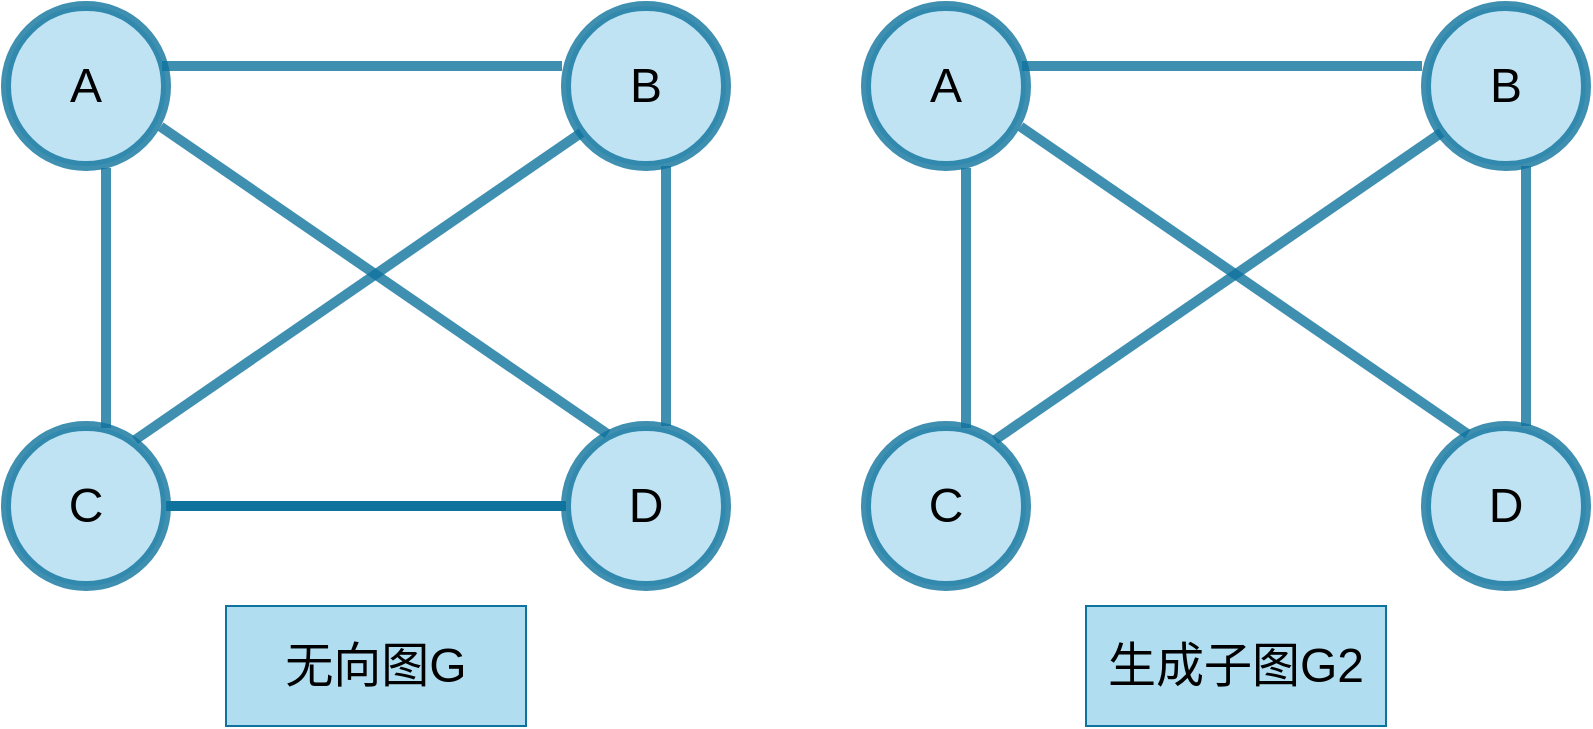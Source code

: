 <mxfile version="21.3.2" type="github">
  <diagram name="第 1 页" id="ftUdE1zqT58UjcB_WECc">
    <mxGraphModel dx="1379" dy="796" grid="1" gridSize="10" guides="1" tooltips="1" connect="1" arrows="1" fold="1" page="1" pageScale="1" pageWidth="827" pageHeight="1169" math="0" shadow="0">
      <root>
        <mxCell id="0" />
        <mxCell id="1" parent="0" />
        <mxCell id="TOGY20oigOAbaliG1M3j-7" value="&lt;font style=&quot;font-size: 24px;&quot;&gt;A&lt;/font&gt;" style="ellipse;whiteSpace=wrap;html=1;aspect=fixed;strokeWidth=5;strokeColor=#10739e;shadow=0;opacity=80;snapToPoint=1;fixDash=0;metaEdit=0;backgroundOutline=0;fillColor=#b1ddf0;" vertex="1" parent="1">
          <mxGeometry x="10" y="150" width="80" height="80" as="geometry" />
        </mxCell>
        <mxCell id="TOGY20oigOAbaliG1M3j-8" value="&lt;font style=&quot;font-size: 24px;&quot;&gt;D&lt;/font&gt;" style="ellipse;whiteSpace=wrap;html=1;aspect=fixed;strokeWidth=5;strokeColor=#10739e;shadow=0;opacity=80;snapToPoint=1;fixDash=0;metaEdit=0;backgroundOutline=0;fillColor=#b1ddf0;" vertex="1" parent="1">
          <mxGeometry x="290" y="360" width="80" height="80" as="geometry" />
        </mxCell>
        <mxCell id="TOGY20oigOAbaliG1M3j-27" style="edgeStyle=orthogonalEdgeStyle;rounded=0;orthogonalLoop=1;jettySize=auto;html=1;exitX=1;exitY=0.5;exitDx=0;exitDy=0;entryX=0;entryY=0.5;entryDx=0;entryDy=0;strokeWidth=5;endArrow=none;endFill=0;fillColor=#b1ddf0;strokeColor=#10739e;" edge="1" parent="1" source="TOGY20oigOAbaliG1M3j-9" target="TOGY20oigOAbaliG1M3j-8">
          <mxGeometry relative="1" as="geometry" />
        </mxCell>
        <mxCell id="TOGY20oigOAbaliG1M3j-9" value="&lt;font style=&quot;font-size: 24px;&quot;&gt;C&lt;/font&gt;" style="ellipse;whiteSpace=wrap;html=1;aspect=fixed;strokeWidth=5;strokeColor=#10739e;shadow=0;opacity=80;snapToPoint=1;fixDash=0;metaEdit=0;backgroundOutline=0;fillColor=#b1ddf0;" vertex="1" parent="1">
          <mxGeometry x="10" y="360" width="80" height="80" as="geometry" />
        </mxCell>
        <mxCell id="TOGY20oigOAbaliG1M3j-10" value="&lt;font style=&quot;font-size: 24px;&quot;&gt;B&lt;/font&gt;" style="ellipse;whiteSpace=wrap;html=1;aspect=fixed;strokeWidth=5;strokeColor=#10739e;shadow=0;opacity=80;snapToPoint=1;fixDash=0;metaEdit=0;backgroundOutline=0;fillColor=#b1ddf0;" vertex="1" parent="1">
          <mxGeometry x="290" y="150" width="80" height="80" as="geometry" />
        </mxCell>
        <mxCell id="TOGY20oigOAbaliG1M3j-11" value="" style="endArrow=none;html=1;rounded=0;exitX=1;exitY=0.5;exitDx=0;exitDy=0;entryX=0;entryY=0.5;entryDx=0;entryDy=0;strokeWidth=5;strokeColor=#10739e;shadow=0;opacity=80;snapToPoint=1;fixDash=0;metaEdit=0;backgroundOutline=0;endFill=0;startArrow=none;startFill=0;fillColor=#b1ddf0;" edge="1" parent="1">
          <mxGeometry width="50" height="50" relative="1" as="geometry">
            <mxPoint x="88" y="180" as="sourcePoint" />
            <mxPoint x="288.0" y="180" as="targetPoint" />
            <Array as="points">
              <mxPoint x="148" y="180" />
            </Array>
          </mxGeometry>
        </mxCell>
        <mxCell id="TOGY20oigOAbaliG1M3j-12" value="" style="endArrow=none;html=1;rounded=0;entryX=0;entryY=1;entryDx=0;entryDy=0;strokeWidth=5;strokeColor=#10739e;shadow=0;opacity=80;snapToPoint=1;fixDash=0;metaEdit=0;backgroundOutline=0;endFill=0;fillColor=#b1ddf0;startArrow=none;startFill=0;" edge="1" parent="1">
          <mxGeometry width="50" height="50" relative="1" as="geometry">
            <mxPoint x="74.5" y="367" as="sourcePoint" />
            <mxPoint x="297.716" y="213.284" as="targetPoint" />
          </mxGeometry>
        </mxCell>
        <mxCell id="TOGY20oigOAbaliG1M3j-13" value="" style="endArrow=none;html=1;rounded=0;exitX=1;exitY=1;exitDx=0;exitDy=0;strokeWidth=5;strokeColor=#10739e;shadow=0;opacity=80;snapToPoint=1;fixDash=0;metaEdit=0;backgroundOutline=0;endFill=0;fillColor=#b1ddf0;startArrow=none;startFill=0;" edge="1" parent="1">
          <mxGeometry width="50" height="50" relative="1" as="geometry">
            <mxPoint x="87.284" y="210.284" as="sourcePoint" />
            <mxPoint x="310.833" y="364" as="targetPoint" />
          </mxGeometry>
        </mxCell>
        <mxCell id="TOGY20oigOAbaliG1M3j-14" value="" style="endArrow=none;html=1;rounded=0;exitX=0.5;exitY=1;exitDx=0;exitDy=0;entryX=0.5;entryY=0;entryDx=0;entryDy=0;strokeWidth=5;strokeColor=#10739e;shadow=0;opacity=80;snapToPoint=1;fixDash=0;metaEdit=0;backgroundOutline=0;endFill=0;startArrow=none;startFill=0;fillColor=#b1ddf0;" edge="1" parent="1">
          <mxGeometry width="50" height="50" relative="1" as="geometry">
            <mxPoint x="60" y="231" as="sourcePoint" />
            <mxPoint x="60" y="361" as="targetPoint" />
          </mxGeometry>
        </mxCell>
        <mxCell id="TOGY20oigOAbaliG1M3j-15" value="" style="endArrow=none;html=1;rounded=0;exitX=0.5;exitY=1;exitDx=0;exitDy=0;strokeWidth=5;strokeColor=#10739e;shadow=0;opacity=80;snapToPoint=1;fixDash=0;metaEdit=0;backgroundOutline=0;endFill=0;startArrow=none;startFill=0;fillColor=#b1ddf0;" edge="1" parent="1">
          <mxGeometry width="50" height="50" relative="1" as="geometry">
            <mxPoint x="340" y="230" as="sourcePoint" />
            <mxPoint x="340" y="360" as="targetPoint" />
          </mxGeometry>
        </mxCell>
        <mxCell id="TOGY20oigOAbaliG1M3j-16" value="&lt;font style=&quot;font-size: 24px;&quot;&gt;无向图G&lt;/font&gt;" style="rounded=0;whiteSpace=wrap;html=1;fillColor=#b1ddf0;strokeColor=#10739e;" vertex="1" parent="1">
          <mxGeometry x="120" y="450" width="150" height="60" as="geometry" />
        </mxCell>
        <mxCell id="TOGY20oigOAbaliG1M3j-17" value="&lt;font style=&quot;font-size: 24px;&quot;&gt;A&lt;/font&gt;" style="ellipse;whiteSpace=wrap;html=1;aspect=fixed;strokeWidth=5;strokeColor=#10739e;shadow=0;opacity=80;snapToPoint=1;fixDash=0;metaEdit=0;backgroundOutline=0;fillColor=#b1ddf0;" vertex="1" parent="1">
          <mxGeometry x="440" y="150" width="80" height="80" as="geometry" />
        </mxCell>
        <mxCell id="TOGY20oigOAbaliG1M3j-18" value="&lt;font style=&quot;font-size: 24px;&quot;&gt;D&lt;/font&gt;" style="ellipse;whiteSpace=wrap;html=1;aspect=fixed;strokeWidth=5;strokeColor=#10739e;shadow=0;opacity=80;snapToPoint=1;fixDash=0;metaEdit=0;backgroundOutline=0;fillColor=#b1ddf0;" vertex="1" parent="1">
          <mxGeometry x="720" y="360" width="80" height="80" as="geometry" />
        </mxCell>
        <mxCell id="TOGY20oigOAbaliG1M3j-19" value="&lt;font style=&quot;font-size: 24px;&quot;&gt;C&lt;/font&gt;" style="ellipse;whiteSpace=wrap;html=1;aspect=fixed;strokeWidth=5;strokeColor=#10739e;shadow=0;opacity=80;snapToPoint=1;fixDash=0;metaEdit=0;backgroundOutline=0;fillColor=#b1ddf0;" vertex="1" parent="1">
          <mxGeometry x="440" y="360" width="80" height="80" as="geometry" />
        </mxCell>
        <mxCell id="TOGY20oigOAbaliG1M3j-20" value="&lt;font style=&quot;font-size: 24px;&quot;&gt;B&lt;/font&gt;" style="ellipse;whiteSpace=wrap;html=1;aspect=fixed;strokeWidth=5;strokeColor=#10739e;shadow=0;opacity=80;snapToPoint=1;fixDash=0;metaEdit=0;backgroundOutline=0;fillColor=#b1ddf0;" vertex="1" parent="1">
          <mxGeometry x="720" y="150" width="80" height="80" as="geometry" />
        </mxCell>
        <mxCell id="TOGY20oigOAbaliG1M3j-21" value="" style="endArrow=none;html=1;rounded=0;exitX=1;exitY=0.5;exitDx=0;exitDy=0;entryX=0;entryY=0.5;entryDx=0;entryDy=0;strokeWidth=5;strokeColor=#10739e;shadow=0;opacity=80;snapToPoint=1;fixDash=0;metaEdit=0;backgroundOutline=0;endFill=0;startArrow=none;startFill=0;fillColor=#b1ddf0;" edge="1" parent="1">
          <mxGeometry width="50" height="50" relative="1" as="geometry">
            <mxPoint x="518" y="180" as="sourcePoint" />
            <mxPoint x="718.0" y="180" as="targetPoint" />
            <Array as="points">
              <mxPoint x="578" y="180" />
            </Array>
          </mxGeometry>
        </mxCell>
        <mxCell id="TOGY20oigOAbaliG1M3j-22" value="" style="endArrow=none;html=1;rounded=0;entryX=0;entryY=1;entryDx=0;entryDy=0;strokeWidth=5;strokeColor=#10739e;shadow=0;opacity=80;snapToPoint=1;fixDash=0;metaEdit=0;backgroundOutline=0;endFill=0;fillColor=#b1ddf0;startArrow=none;startFill=0;" edge="1" parent="1">
          <mxGeometry width="50" height="50" relative="1" as="geometry">
            <mxPoint x="504.5" y="367" as="sourcePoint" />
            <mxPoint x="727.716" y="213.284" as="targetPoint" />
          </mxGeometry>
        </mxCell>
        <mxCell id="TOGY20oigOAbaliG1M3j-23" value="" style="endArrow=none;html=1;rounded=0;exitX=1;exitY=1;exitDx=0;exitDy=0;strokeWidth=5;strokeColor=#10739e;shadow=0;opacity=80;snapToPoint=1;fixDash=0;metaEdit=0;backgroundOutline=0;endFill=0;fillColor=#b1ddf0;startArrow=none;startFill=0;" edge="1" parent="1">
          <mxGeometry width="50" height="50" relative="1" as="geometry">
            <mxPoint x="517.284" y="210.284" as="sourcePoint" />
            <mxPoint x="740.833" y="364" as="targetPoint" />
          </mxGeometry>
        </mxCell>
        <mxCell id="TOGY20oigOAbaliG1M3j-24" value="" style="endArrow=none;html=1;rounded=0;exitX=0.5;exitY=1;exitDx=0;exitDy=0;entryX=0.5;entryY=0;entryDx=0;entryDy=0;strokeWidth=5;strokeColor=#10739e;shadow=0;opacity=80;snapToPoint=1;fixDash=0;metaEdit=0;backgroundOutline=0;endFill=0;startArrow=none;startFill=0;fillColor=#b1ddf0;" edge="1" parent="1">
          <mxGeometry width="50" height="50" relative="1" as="geometry">
            <mxPoint x="490" y="231" as="sourcePoint" />
            <mxPoint x="490" y="361" as="targetPoint" />
          </mxGeometry>
        </mxCell>
        <mxCell id="TOGY20oigOAbaliG1M3j-25" value="" style="endArrow=none;html=1;rounded=0;exitX=0.5;exitY=1;exitDx=0;exitDy=0;strokeWidth=5;strokeColor=#10739e;shadow=0;opacity=80;snapToPoint=1;fixDash=0;metaEdit=0;backgroundOutline=0;endFill=0;startArrow=none;startFill=0;fillColor=#b1ddf0;" edge="1" parent="1">
          <mxGeometry width="50" height="50" relative="1" as="geometry">
            <mxPoint x="770" y="230" as="sourcePoint" />
            <mxPoint x="770" y="360" as="targetPoint" />
          </mxGeometry>
        </mxCell>
        <mxCell id="TOGY20oigOAbaliG1M3j-26" value="&lt;font style=&quot;font-size: 24px;&quot;&gt;生成子图G2&lt;/font&gt;" style="rounded=0;whiteSpace=wrap;html=1;fillColor=#b1ddf0;strokeColor=#10739e;" vertex="1" parent="1">
          <mxGeometry x="550" y="450" width="150" height="60" as="geometry" />
        </mxCell>
      </root>
    </mxGraphModel>
  </diagram>
</mxfile>
